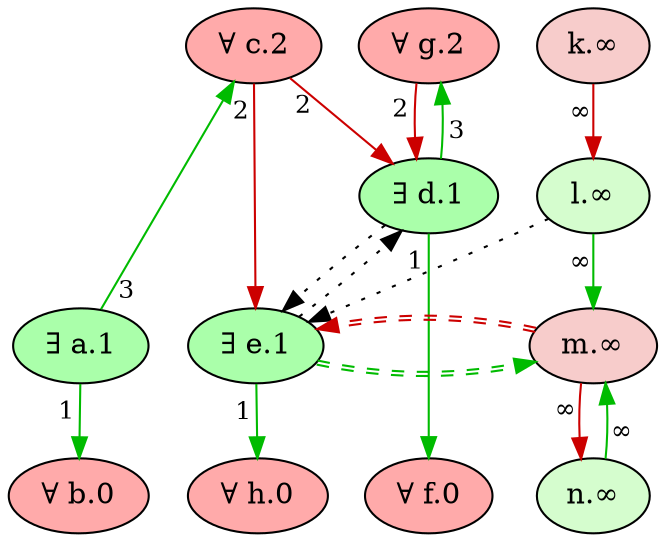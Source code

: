 digraph {
    // Node defaults can be set here if needed
    "b" [style="filled" fillcolor="#FFAAAA" label="∀ b.0" fontsize=14]
    "f" [style="filled" fillcolor="#FFAAAA" label="∀ f.0" fontsize=14]
    "h" [style="filled" fillcolor="#FFAAAA" label="∀ h.0" fontsize=14]
    "e" [style="filled" fillcolor="#AAFFAA" label="∃ e.1" fontsize=14]
    "d" [style="filled" fillcolor="#AAFFAA" label="∃ d.1" fontsize=14]
    "a" [style="filled" fillcolor="#AAFFAA" label="∃ a.1" fontsize=14]
    "c" [style="filled" fillcolor="#FFAAAA" label="∀ c.2" fontsize=14]
    "g" [style="filled" fillcolor="#FFAAAA" label="∀ g.2" fontsize=14]
    "k" [style="filled" fillcolor="#f7cccb" label="k.∞" fontsize=14]
    "l" [style="filled" fillcolor="#d5fdce" label="l.∞" fontsize=14]
    "m" [style="filled" fillcolor="#f7cccb" label="m.∞" fontsize=14]
    "n" [style="filled" fillcolor="#d5fdce" label="n.∞" fontsize=14]
    edge[labeldistance=1.5 fontsize=12]
    "a" -> "b" [color="#00BB00" style="solid" dir="forward" taillabel="1" ]
    "a" -> "c" [color="#00BB00" style="solid" dir="forward" taillabel="3" ]
    "k" -> "l" [color="#CC0000" style="solid" dir="forward" taillabel="∞" ]
    "c" -> "d" [color="#CC0000" style="solid" dir="forward" taillabel="2" ]
    "c" -> "e" [color="#CC0000" style="solid" dir="forward" taillabel="2" ]
    "l" -> "e" [color="black" style="dotted" dir="forward" taillabel="" constraint=false]
    "l" -> "m" [color="#00BB00" style="solid" dir="forward" taillabel="∞" ]
    "d" -> "e" [color="black" style="dotted" dir="forward" taillabel="" constraint=false]
    "e" -> "d" [color="black" style="dotted" dir="forward" taillabel="" constraint=false]
    "e" -> "m" [color="#00BB00:#00BB00" style="dashed" dir="forward" taillabel="" constraint=false]
    "m" -> "e" [color="#CC0000:#CC0000" style="dashed" dir="forward" taillabel="" constraint=false]
    "d" -> "f" [color="#00BB00" style="solid" dir="forward" taillabel="1" ]
    "d" -> "g" [color="#00BB00" style="solid" dir="forward" taillabel="3" ]
    "g" -> "d" [color="#CC0000" style="solid" dir="forward" taillabel="2" ]
    "e" -> "h" [color="#00BB00" style="solid" dir="forward" taillabel="1" ]
    "m" -> "n" [color="#CC0000" style="solid" dir="forward" taillabel="∞" ]
    "n" -> "m" [color="#00BB00" style="solid" dir="forward" taillabel="∞" ]
    {rank = max b f h}
    {rank = min c g}
}